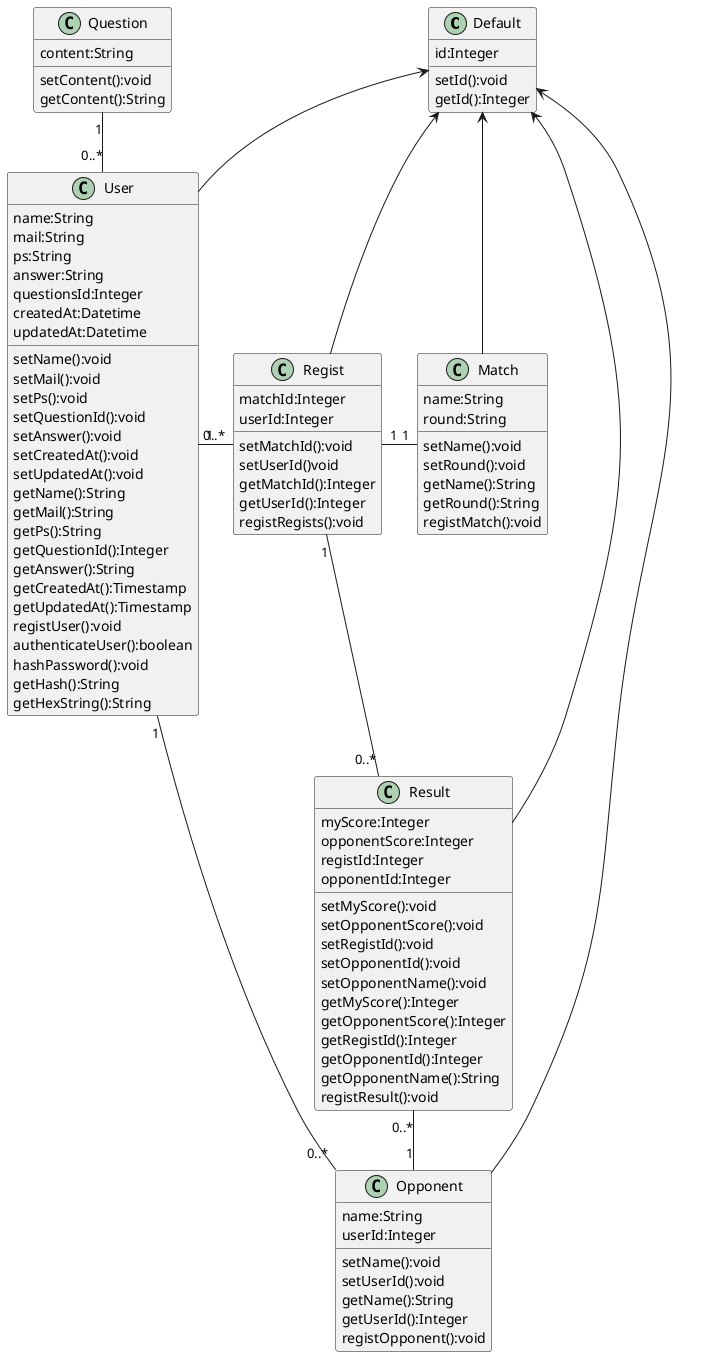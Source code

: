 @startuml

class Default{
    id:Integer

    setId():void
    getId():Integer
}

class User{
    name:String
    mail:String
    ps:String
    answer:String
    questionsId:Integer
    createdAt:Datetime
    updatedAt:Datetime

    setName():void
    setMail():void
    setPs():void
    setQuestionId():void
    setAnswer():void
    setCreatedAt():void
    setUpdatedAt():void
    getName():String
    getMail():String
    getPs():String
    getQuestionId():Integer
    getAnswer():String
    getCreatedAt():Timestamp
    getUpdatedAt():Timestamp
    registUser():void
    authenticateUser():boolean
    hashPassword():void
    getHash():String
    getHexString():String
}

class Result{
    myScore:Integer
    opponentScore:Integer
    registId:Integer
    opponentId:Integer

    setMyScore():void
    setOpponentScore():void
    setRegistId():void
    setOpponentId():void
    setOpponentName():void
    getMyScore():Integer
    getOpponentScore():Integer
    getRegistId():Integer
    getOpponentId():Integer
    getOpponentName():String
    registResult():void
}

class Match{
    name:String
    round:String

    setName():void
    setRound():void
    getName():String
    getRound():String
    registMatch():void
}

class Opponent{
   name:String
   userId:Integer

   setName():void
   setUserId():void
   getName():String
   getUserId():Integer
   registOpponent():void
}

class Regist{
    matchId:Integer
    userId:Integer

    setMatchId():void
    setUserId()void
    getMatchId():Integer
    getUserId():Integer
    registRegists():void
}

class Question{
    content:String

    setContent():void
    getContent():String
}

Question"1" -- "0..*"User
User"1" -- "0..*"Opponent
User"1" -ri- "0..*"Regist
Regist"1" -ri- "1"Match
Regist"1" -do- "0..*"Result
Result"0..*" -- "1"Opponent
Default <-- User
Default <-- Result
Default <-- Match
Default <-- Opponent
Default <-- Regist

@enduml
